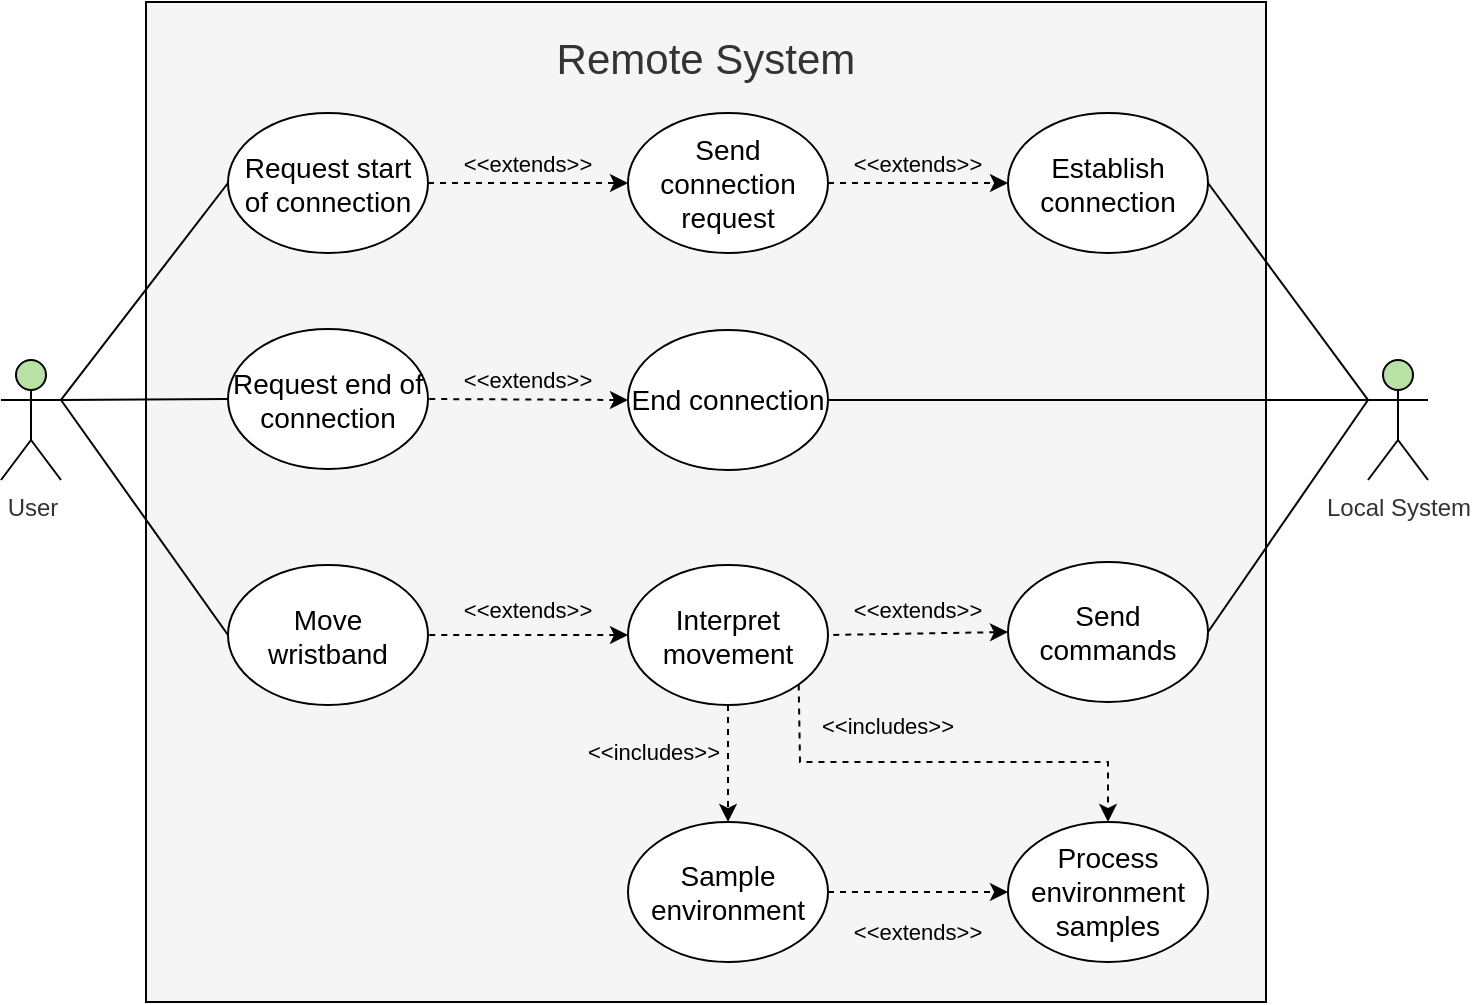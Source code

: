 <mxfile version="12.3.2" type="device" pages="2"><diagram id="yKY5zshY0Kf7v4aiKJ1z" name="Page-1"><mxGraphModel dx="1038" dy="607" grid="1" gridSize="10" guides="1" tooltips="1" connect="1" arrows="1" fold="1" page="1" pageScale="1" pageWidth="827" pageHeight="1169" math="0" shadow="0"><root><mxCell id="0"/><mxCell id="1" parent="0"/><mxCell id="knFcS1qWR88uGdFDMTb9-1" value="Remote System" style="rounded=0;whiteSpace=wrap;html=1;fontSize=21;verticalAlign=top;spacingTop=9;fillColor=#f5f5f5;fontColor=#333333;" parent="1" vertex="1"><mxGeometry x="869" y="290" width="560" height="500" as="geometry"/></mxCell><mxCell id="knFcS1qWR88uGdFDMTb9-5" value="User" style="shape=umlActor;verticalLabelPosition=bottom;verticalAlign=top;html=1;outlineConnect=0;fontColor=#333333;fillColor=#B9E0A5;" parent="1" vertex="1"><mxGeometry x="796.5" y="469" width="30" height="60" as="geometry"/></mxCell><mxCell id="knFcS1qWR88uGdFDMTb9-6" style="rounded=0;orthogonalLoop=1;jettySize=auto;html=1;entryX=0;entryY=0.5;entryDx=0;entryDy=0;dashed=1;endArrow=classic;endFill=1;startArrow=none;startFill=0;" parent="1" source="knFcS1qWR88uGdFDMTb9-7" target="knFcS1qWR88uGdFDMTb9-10" edge="1"><mxGeometry relative="1" as="geometry"/></mxCell><mxCell id="knFcS1qWR88uGdFDMTb9-7" value="Request start of connection" style="ellipse;whiteSpace=wrap;html=1;fontSize=14;" parent="1" vertex="1"><mxGeometry x="910" y="345.5" width="100" height="70" as="geometry"/></mxCell><mxCell id="knFcS1qWR88uGdFDMTb9-9" style="rounded=0;orthogonalLoop=1;jettySize=auto;html=1;entryX=0;entryY=0.5;entryDx=0;entryDy=0;dashed=1;exitX=1;exitY=0.5;exitDx=0;exitDy=0;" parent="1" source="knFcS1qWR88uGdFDMTb9-10" target="knFcS1qWR88uGdFDMTb9-31" edge="1"><mxGeometry relative="1" as="geometry"/></mxCell><mxCell id="knFcS1qWR88uGdFDMTb9-10" value="Send connection request" style="ellipse;whiteSpace=wrap;html=1;fontSize=14;" parent="1" vertex="1"><mxGeometry x="1110" y="345.5" width="100" height="70" as="geometry"/></mxCell><mxCell id="knFcS1qWR88uGdFDMTb9-13" value="Send commands" style="ellipse;whiteSpace=wrap;html=1;fontSize=14;" parent="1" vertex="1"><mxGeometry x="1300" y="570" width="100" height="70" as="geometry"/></mxCell><mxCell id="knFcS1qWR88uGdFDMTb9-14" value="Local System" style="shape=umlActor;verticalLabelPosition=bottom;verticalAlign=top;html=1;outlineConnect=0;fontColor=#333333;fillColor=#B9E0A5;" parent="1" vertex="1"><mxGeometry x="1480" y="469" width="30" height="60" as="geometry"/></mxCell><mxCell id="knFcS1qWR88uGdFDMTb9-15" value="&amp;lt;&amp;lt;extends&amp;gt;&amp;gt;" style="text;html=1;strokeColor=none;fillColor=none;align=center;verticalAlign=middle;whiteSpace=wrap;rounded=0;fontSize=11;rotation=0;" parent="1" vertex="1"><mxGeometry x="1040" y="361" width="40" height="20" as="geometry"/></mxCell><mxCell id="knFcS1qWR88uGdFDMTb9-16" value="Move wristband" style="ellipse;whiteSpace=wrap;html=1;fontSize=14;" parent="1" vertex="1"><mxGeometry x="910" y="571.5" width="100" height="70" as="geometry"/></mxCell><mxCell id="knFcS1qWR88uGdFDMTb9-18" style="edgeStyle=none;rounded=0;orthogonalLoop=1;jettySize=auto;html=1;entryX=0.5;entryY=0;entryDx=0;entryDy=0;dashed=1;startArrow=none;startFill=0;endArrow=classic;endFill=1;exitX=1;exitY=1;exitDx=0;exitDy=0;" parent="1" source="knFcS1qWR88uGdFDMTb9-20" target="knFcS1qWR88uGdFDMTb9-36" edge="1"><mxGeometry relative="1" as="geometry"><mxPoint x="1067.205" y="774.5" as="sourcePoint"/><Array as="points"><mxPoint x="1196" y="670"/><mxPoint x="1350" y="670"/></Array></mxGeometry></mxCell><mxCell id="knFcS1qWR88uGdFDMTb9-19" style="edgeStyle=none;rounded=0;orthogonalLoop=1;jettySize=auto;html=1;exitX=0.5;exitY=1;exitDx=0;exitDy=0;entryX=0.5;entryY=0;entryDx=0;entryDy=0;dashed=1;startArrow=none;startFill=0;endArrow=classic;endFill=1;" parent="1" source="knFcS1qWR88uGdFDMTb9-20" target="knFcS1qWR88uGdFDMTb9-35" edge="1"><mxGeometry relative="1" as="geometry"><mxPoint x="962" y="749.5" as="sourcePoint"/></mxGeometry></mxCell><mxCell id="knFcS1qWR88uGdFDMTb9-20" value="Interpret movement" style="ellipse;whiteSpace=wrap;html=1;fontSize=14;" parent="1" vertex="1"><mxGeometry x="1110" y="571.5" width="100" height="70" as="geometry"/></mxCell><mxCell id="knFcS1qWR88uGdFDMTb9-22" style="edgeStyle=none;rounded=0;orthogonalLoop=1;jettySize=auto;html=1;exitX=0;exitY=0.5;exitDx=0;exitDy=0;startArrow=classic;startFill=1;endArrow=none;endFill=0;dashed=1;entryX=1;entryY=0.5;entryDx=0;entryDy=0;" parent="1" source="knFcS1qWR88uGdFDMTb9-13" target="knFcS1qWR88uGdFDMTb9-20" edge="1"><mxGeometry relative="1" as="geometry"><mxPoint x="1104.645" y="604.249" as="sourcePoint"/><mxPoint x="1130" y="744.5" as="targetPoint"/></mxGeometry></mxCell><mxCell id="knFcS1qWR88uGdFDMTb9-24" style="edgeStyle=none;rounded=0;orthogonalLoop=1;jettySize=auto;html=1;exitX=0;exitY=0.5;exitDx=0;exitDy=0;dashed=1;startArrow=classic;startFill=1;endArrow=none;endFill=0;entryX=1;entryY=0.5;entryDx=0;entryDy=0;" parent="1" source="knFcS1qWR88uGdFDMTb9-20" target="knFcS1qWR88uGdFDMTb9-16" edge="1"><mxGeometry relative="1" as="geometry"><mxPoint x="1008.645" y="671.251" as="sourcePoint"/><mxPoint x="1010" y="601.5" as="targetPoint"/></mxGeometry></mxCell><mxCell id="knFcS1qWR88uGdFDMTb9-25" value="Request end of connection" style="ellipse;whiteSpace=wrap;html=1;fontSize=14;" parent="1" vertex="1"><mxGeometry x="910" y="453.5" width="100" height="70" as="geometry"/></mxCell><mxCell id="knFcS1qWR88uGdFDMTb9-28" value="End connection" style="ellipse;whiteSpace=wrap;html=1;fontSize=14;" parent="1" vertex="1"><mxGeometry x="1110" y="454" width="100" height="70" as="geometry"/></mxCell><mxCell id="knFcS1qWR88uGdFDMTb9-30" style="edgeStyle=none;rounded=0;orthogonalLoop=1;jettySize=auto;html=1;exitX=0;exitY=0.5;exitDx=0;exitDy=0;entryX=1;entryY=0.5;entryDx=0;entryDy=0;startArrow=classic;startFill=1;endArrow=none;endFill=0;dashed=1;" parent="1" source="knFcS1qWR88uGdFDMTb9-28" target="knFcS1qWR88uGdFDMTb9-25" edge="1"><mxGeometry relative="1" as="geometry"><mxPoint x="1073.1" y="576.81" as="sourcePoint"/><mxPoint x="1051.6" y="558.74" as="targetPoint"/></mxGeometry></mxCell><mxCell id="knFcS1qWR88uGdFDMTb9-31" value="Establish connection" style="ellipse;whiteSpace=wrap;html=1;fontSize=14;" parent="1" vertex="1"><mxGeometry x="1300" y="345.5" width="100" height="70" as="geometry"/></mxCell><mxCell id="knFcS1qWR88uGdFDMTb9-32" value="&amp;lt;&amp;lt;extends&amp;gt;&amp;gt;" style="text;html=1;strokeColor=none;fillColor=none;align=center;verticalAlign=middle;whiteSpace=wrap;rounded=0;fontSize=11;rotation=0;" parent="1" vertex="1"><mxGeometry x="1235" y="360.5" width="40" height="20" as="geometry"/></mxCell><mxCell id="knFcS1qWR88uGdFDMTb9-34" style="edgeStyle=none;rounded=0;orthogonalLoop=1;jettySize=auto;html=1;exitX=1;exitY=0.5;exitDx=0;exitDy=0;entryX=0;entryY=0.5;entryDx=0;entryDy=0;dashed=1;startArrow=none;startFill=0;endArrow=classic;endFill=1;" parent="1" source="knFcS1qWR88uGdFDMTb9-35" target="knFcS1qWR88uGdFDMTb9-36" edge="1"><mxGeometry relative="1" as="geometry"><mxPoint x="1028.478" y="835.84" as="sourcePoint"/></mxGeometry></mxCell><mxCell id="knFcS1qWR88uGdFDMTb9-35" value="Sample environment" style="ellipse;whiteSpace=wrap;html=1;fontSize=14;" parent="1" vertex="1"><mxGeometry x="1110" y="700" width="100" height="70" as="geometry"/></mxCell><mxCell id="knFcS1qWR88uGdFDMTb9-36" value="Process environment samples" style="ellipse;whiteSpace=wrap;html=1;fontSize=14;" parent="1" vertex="1"><mxGeometry x="1300" y="700" width="100" height="70" as="geometry"/></mxCell><mxCell id="knFcS1qWR88uGdFDMTb9-43" value="&amp;lt;&amp;lt;extends&amp;gt;&amp;gt;" style="text;html=1;strokeColor=none;fillColor=none;align=center;verticalAlign=middle;whiteSpace=wrap;rounded=0;fontSize=11;rotation=0;" parent="1" vertex="1"><mxGeometry x="1040" y="469" width="40" height="20" as="geometry"/></mxCell><mxCell id="knFcS1qWR88uGdFDMTb9-46" value="&amp;lt;&amp;lt;includes&amp;gt;&amp;gt;" style="text;html=1;strokeColor=none;fillColor=none;align=center;verticalAlign=middle;whiteSpace=wrap;rounded=0;fontSize=11;rotation=0;" parent="1" vertex="1"><mxGeometry x="1213" y="641.5" width="54" height="20" as="geometry"/></mxCell><mxCell id="knFcS1qWR88uGdFDMTb9-47" value="&amp;lt;&amp;lt;includes&amp;gt;&amp;gt;" style="text;html=1;strokeColor=none;fillColor=none;align=center;verticalAlign=middle;whiteSpace=wrap;rounded=0;fontSize=11;rotation=0;" parent="1" vertex="1"><mxGeometry x="1096" y="655" width="54" height="20" as="geometry"/></mxCell><mxCell id="knFcS1qWR88uGdFDMTb9-48" value="&amp;lt;&amp;lt;extends&amp;gt;&amp;gt;" style="text;html=1;strokeColor=none;fillColor=none;align=center;verticalAlign=middle;whiteSpace=wrap;rounded=0;fontSize=11;rotation=0;" parent="1" vertex="1"><mxGeometry x="1228" y="745" width="54" height="20" as="geometry"/></mxCell><mxCell id="knFcS1qWR88uGdFDMTb9-49" value="&amp;lt;&amp;lt;extends&amp;gt;&amp;gt;" style="text;html=1;strokeColor=none;fillColor=none;align=center;verticalAlign=middle;whiteSpace=wrap;rounded=0;fontSize=11;rotation=0;" parent="1" vertex="1"><mxGeometry x="1228" y="583.5" width="54" height="20" as="geometry"/></mxCell><mxCell id="knFcS1qWR88uGdFDMTb9-50" value="&amp;lt;&amp;lt;extends&amp;gt;&amp;gt;" style="text;html=1;strokeColor=none;fillColor=none;align=center;verticalAlign=middle;whiteSpace=wrap;rounded=0;fontSize=11;rotation=0;" parent="1" vertex="1"><mxGeometry x="1033" y="583.5" width="54" height="20" as="geometry"/></mxCell><mxCell id="knFcS1qWR88uGdFDMTb9-51" style="edgeStyle=none;rounded=0;orthogonalLoop=1;jettySize=auto;html=1;exitX=0;exitY=0.5;exitDx=0;exitDy=0;entryX=1;entryY=0.333;entryDx=0;entryDy=0;entryPerimeter=0;startArrow=none;startFill=0;endArrow=none;endFill=0;" parent="1" source="knFcS1qWR88uGdFDMTb9-7" target="knFcS1qWR88uGdFDMTb9-5" edge="1"><mxGeometry relative="1" as="geometry"><mxPoint x="590.0" y="481" as="sourcePoint"/><mxPoint x="730" y="600.0" as="targetPoint"/><Array as="points"/></mxGeometry></mxCell><mxCell id="knFcS1qWR88uGdFDMTb9-52" style="edgeStyle=none;rounded=0;orthogonalLoop=1;jettySize=auto;html=1;exitX=0;exitY=0.5;exitDx=0;exitDy=0;entryX=1;entryY=0.333;entryDx=0;entryDy=0;entryPerimeter=0;startArrow=none;startFill=0;endArrow=none;endFill=0;" parent="1" source="knFcS1qWR88uGdFDMTb9-25" target="knFcS1qWR88uGdFDMTb9-5" edge="1"><mxGeometry relative="1" as="geometry"><mxPoint x="920" y="390.5" as="sourcePoint"/><mxPoint x="836.5" y="476" as="targetPoint"/><Array as="points"/></mxGeometry></mxCell><mxCell id="knFcS1qWR88uGdFDMTb9-53" style="edgeStyle=none;rounded=0;orthogonalLoop=1;jettySize=auto;html=1;exitX=0;exitY=0.5;exitDx=0;exitDy=0;entryX=1;entryY=0.333;entryDx=0;entryDy=0;entryPerimeter=0;startArrow=none;startFill=0;endArrow=none;endFill=0;" parent="1" source="knFcS1qWR88uGdFDMTb9-16" target="knFcS1qWR88uGdFDMTb9-5" edge="1"><mxGeometry relative="1" as="geometry"><mxPoint x="920" y="498.5" as="sourcePoint"/><mxPoint x="836.5" y="476" as="targetPoint"/><Array as="points"/></mxGeometry></mxCell><mxCell id="knFcS1qWR88uGdFDMTb9-54" style="edgeStyle=none;rounded=0;orthogonalLoop=1;jettySize=auto;html=1;exitX=1;exitY=0.5;exitDx=0;exitDy=0;entryX=0;entryY=0.333;entryDx=0;entryDy=0;entryPerimeter=0;startArrow=none;startFill=0;endArrow=none;endFill=0;" parent="1" source="knFcS1qWR88uGdFDMTb9-31" target="knFcS1qWR88uGdFDMTb9-14" edge="1"><mxGeometry relative="1" as="geometry"><mxPoint x="1290.0" y="471.0" as="sourcePoint"/><mxPoint x="1430" y="476.0" as="targetPoint"/></mxGeometry></mxCell><mxCell id="knFcS1qWR88uGdFDMTb9-55" style="edgeStyle=none;rounded=0;orthogonalLoop=1;jettySize=auto;html=1;entryX=0;entryY=0.333;entryDx=0;entryDy=0;entryPerimeter=0;startArrow=none;startFill=0;endArrow=none;endFill=0;exitX=1;exitY=0.5;exitDx=0;exitDy=0;" parent="1" source="knFcS1qWR88uGdFDMTb9-28" target="knFcS1qWR88uGdFDMTb9-14" edge="1"><mxGeometry relative="1" as="geometry"><mxPoint x="1340.0" y="419" as="sourcePoint"/><mxPoint x="1410" y="504.5" as="targetPoint"/></mxGeometry></mxCell><mxCell id="knFcS1qWR88uGdFDMTb9-56" style="edgeStyle=none;rounded=0;orthogonalLoop=1;jettySize=auto;html=1;entryX=0;entryY=0.333;entryDx=0;entryDy=0;entryPerimeter=0;startArrow=none;startFill=0;endArrow=none;endFill=0;exitX=1;exitY=0.5;exitDx=0;exitDy=0;" parent="1" source="knFcS1qWR88uGdFDMTb9-13" target="knFcS1qWR88uGdFDMTb9-14" edge="1"><mxGeometry relative="1" as="geometry"><mxPoint x="1180" y="546.5" as="sourcePoint"/><mxPoint x="1440" y="523.5" as="targetPoint"/></mxGeometry></mxCell></root></mxGraphModel></diagram><diagram id="2hAjLKkts1F6Um4wtvYh" name="Page-2"><mxGraphModel dx="1038" dy="607" grid="1" gridSize="10" guides="1" tooltips="1" connect="1" arrows="1" fold="1" page="1" pageScale="1" pageWidth="827" pageHeight="1169" math="0" shadow="0"><root><mxCell id="trLZM202dvQ7IWEVDHkI-0"/><mxCell id="trLZM202dvQ7IWEVDHkI-1" parent="trLZM202dvQ7IWEVDHkI-0"/><mxCell id="0TfsYWQNCK54ip7WrAz_-0" value="Remote System" style="rounded=0;whiteSpace=wrap;html=1;fontSize=21;verticalAlign=top;spacingTop=9;fillColor=#f5f5f5;fontColor=#333333;" vertex="1" parent="trLZM202dvQ7IWEVDHkI-1"><mxGeometry x="239" y="240" width="381" height="620" as="geometry"/></mxCell><mxCell id="0TfsYWQNCK54ip7WrAz_-1" style="rounded=0;orthogonalLoop=1;jettySize=auto;html=1;exitX=1;exitY=0.333;exitDx=0;exitDy=0;exitPerimeter=0;fontSize=14;endArrow=none;endFill=0;entryX=0;entryY=1;entryDx=0;entryDy=0;" edge="1" parent="trLZM202dvQ7IWEVDHkI-1" source="0TfsYWQNCK54ip7WrAz_-4" target="0TfsYWQNCK54ip7WrAz_-6"><mxGeometry relative="1" as="geometry"><mxPoint x="210" y="330" as="targetPoint"/></mxGeometry></mxCell><mxCell id="0TfsYWQNCK54ip7WrAz_-2" style="edgeStyle=none;rounded=0;orthogonalLoop=1;jettySize=auto;html=1;exitX=1;exitY=0.333;exitDx=0;exitDy=0;exitPerimeter=0;entryX=0;entryY=0;entryDx=0;entryDy=0;startArrow=none;startFill=0;endArrow=none;endFill=0;" edge="1" parent="trLZM202dvQ7IWEVDHkI-1" source="0TfsYWQNCK54ip7WrAz_-4" target="0TfsYWQNCK54ip7WrAz_-15"><mxGeometry relative="1" as="geometry"/></mxCell><mxCell id="0TfsYWQNCK54ip7WrAz_-3" style="edgeStyle=none;rounded=0;orthogonalLoop=1;jettySize=auto;html=1;exitX=1;exitY=0.333;exitDx=0;exitDy=0;exitPerimeter=0;entryX=0;entryY=0.5;entryDx=0;entryDy=0;startArrow=none;startFill=0;endArrow=none;endFill=0;" edge="1" parent="trLZM202dvQ7IWEVDHkI-1" source="0TfsYWQNCK54ip7WrAz_-4" target="0TfsYWQNCK54ip7WrAz_-24"><mxGeometry relative="1" as="geometry"/></mxCell><mxCell id="0TfsYWQNCK54ip7WrAz_-4" value="User" style="shape=umlActor;verticalLabelPosition=bottom;verticalAlign=top;html=1;outlineConnect=0;fontColor=#333333;fillColor=#B9E0A5;" vertex="1" parent="trLZM202dvQ7IWEVDHkI-1"><mxGeometry x="180" y="425" width="30" height="60" as="geometry"/></mxCell><mxCell id="0TfsYWQNCK54ip7WrAz_-5" style="rounded=0;orthogonalLoop=1;jettySize=auto;html=1;entryX=0;entryY=0.5;entryDx=0;entryDy=0;dashed=1;endArrow=classic;endFill=1;startArrow=none;startFill=0;" edge="1" parent="trLZM202dvQ7IWEVDHkI-1" source="0TfsYWQNCK54ip7WrAz_-6" target="0TfsYWQNCK54ip7WrAz_-9"><mxGeometry relative="1" as="geometry"/></mxCell><mxCell id="0TfsYWQNCK54ip7WrAz_-6" value="Request start of connection" style="ellipse;whiteSpace=wrap;html=1;fontSize=14;" vertex="1" parent="trLZM202dvQ7IWEVDHkI-1"><mxGeometry x="280" y="311" width="100" height="70" as="geometry"/></mxCell><mxCell id="0TfsYWQNCK54ip7WrAz_-7" style="edgeStyle=none;rounded=0;orthogonalLoop=1;jettySize=auto;html=1;exitX=1;exitY=0.5;exitDx=0;exitDy=0;entryX=0;entryY=0.333;entryDx=0;entryDy=0;entryPerimeter=0;startArrow=none;startFill=0;endArrow=none;endFill=0;" edge="1" parent="trLZM202dvQ7IWEVDHkI-1" source="0TfsYWQNCK54ip7WrAz_-30" target="0TfsYWQNCK54ip7WrAz_-13"><mxGeometry relative="1" as="geometry"/></mxCell><mxCell id="0TfsYWQNCK54ip7WrAz_-8" style="rounded=0;orthogonalLoop=1;jettySize=auto;html=1;entryX=0.5;entryY=0;entryDx=0;entryDy=0;dashed=1;" edge="1" parent="trLZM202dvQ7IWEVDHkI-1" source="0TfsYWQNCK54ip7WrAz_-31" target="0TfsYWQNCK54ip7WrAz_-30"><mxGeometry relative="1" as="geometry"/></mxCell><mxCell id="0TfsYWQNCK54ip7WrAz_-9" value="Send connection request" style="ellipse;whiteSpace=wrap;html=1;fontSize=14;" vertex="1" parent="trLZM202dvQ7IWEVDHkI-1"><mxGeometry x="480" y="311" width="100" height="70" as="geometry"/></mxCell><mxCell id="0TfsYWQNCK54ip7WrAz_-10" style="edgeStyle=none;rounded=0;orthogonalLoop=1;jettySize=auto;html=1;exitX=1;exitY=0.5;exitDx=0;exitDy=0;entryX=0;entryY=0.333;entryDx=0;entryDy=0;entryPerimeter=0;endArrow=none;endFill=0;" edge="1" parent="trLZM202dvQ7IWEVDHkI-1" source="0TfsYWQNCK54ip7WrAz_-12" target="0TfsYWQNCK54ip7WrAz_-13"><mxGeometry relative="1" as="geometry"/></mxCell><mxCell id="0TfsYWQNCK54ip7WrAz_-11" style="edgeStyle=none;rounded=0;orthogonalLoop=1;jettySize=auto;html=1;exitX=0;exitY=0;exitDx=0;exitDy=0;entryX=0.95;entryY=0.751;entryDx=0;entryDy=0;startArrow=none;startFill=0;endArrow=none;endFill=0;dashed=1;entryPerimeter=0;" edge="1" parent="trLZM202dvQ7IWEVDHkI-1" source="0TfsYWQNCK54ip7WrAz_-20" target="0TfsYWQNCK54ip7WrAz_-19"><mxGeometry relative="1" as="geometry"/></mxCell><mxCell id="0TfsYWQNCK54ip7WrAz_-12" value="Send commands" style="ellipse;whiteSpace=wrap;html=1;fontSize=14;" vertex="1" parent="trLZM202dvQ7IWEVDHkI-1"><mxGeometry x="510" y="720" width="100" height="70" as="geometry"/></mxCell><mxCell id="0TfsYWQNCK54ip7WrAz_-13" value="Local System" style="shape=umlActor;verticalLabelPosition=bottom;verticalAlign=top;html=1;outlineConnect=0;fontColor=#333333;fillColor=#B9E0A5;" vertex="1" parent="trLZM202dvQ7IWEVDHkI-1"><mxGeometry x="720" y="570" width="30" height="60" as="geometry"/></mxCell><mxCell id="0TfsYWQNCK54ip7WrAz_-14" value="&amp;lt;&amp;lt;extends&amp;gt;&amp;gt;" style="text;html=1;strokeColor=none;fillColor=none;align=center;verticalAlign=middle;whiteSpace=wrap;rounded=0;fontSize=10;rotation=0;" vertex="1" parent="trLZM202dvQ7IWEVDHkI-1"><mxGeometry x="410.5" y="326" width="40" height="20" as="geometry"/></mxCell><mxCell id="0TfsYWQNCK54ip7WrAz_-15" value="Move wristband" style="ellipse;whiteSpace=wrap;html=1;fontSize=14;" vertex="1" parent="trLZM202dvQ7IWEVDHkI-1"><mxGeometry x="250" y="535" width="100" height="70" as="geometry"/></mxCell><mxCell id="0TfsYWQNCK54ip7WrAz_-16" style="edgeStyle=none;rounded=0;orthogonalLoop=1;jettySize=auto;html=1;exitX=0.25;exitY=0;exitDx=0;exitDy=0;entryX=0.823;entryY=0.895;entryDx=0;entryDy=0;entryPerimeter=0;dashed=1;startArrow=none;startFill=0;endArrow=none;endFill=0;" edge="1" parent="trLZM202dvQ7IWEVDHkI-1" source="0TfsYWQNCK54ip7WrAz_-22" target="0TfsYWQNCK54ip7WrAz_-15"><mxGeometry relative="1" as="geometry"/></mxCell><mxCell id="0TfsYWQNCK54ip7WrAz_-17" style="edgeStyle=none;rounded=0;orthogonalLoop=1;jettySize=auto;html=1;entryX=0.5;entryY=0;entryDx=0;entryDy=0;dashed=1;startArrow=none;startFill=0;endArrow=classic;endFill=1;" edge="1" parent="trLZM202dvQ7IWEVDHkI-1" source="0TfsYWQNCK54ip7WrAz_-36" target="0TfsYWQNCK54ip7WrAz_-35"><mxGeometry relative="1" as="geometry"/></mxCell><mxCell id="0TfsYWQNCK54ip7WrAz_-18" style="edgeStyle=none;rounded=0;orthogonalLoop=1;jettySize=auto;html=1;exitX=0;exitY=1;exitDx=0;exitDy=0;entryX=0.631;entryY=0.024;entryDx=0;entryDy=0;entryPerimeter=0;dashed=1;startArrow=none;startFill=0;endArrow=classic;endFill=1;" edge="1" parent="trLZM202dvQ7IWEVDHkI-1" source="0TfsYWQNCK54ip7WrAz_-40" target="0TfsYWQNCK54ip7WrAz_-34"><mxGeometry relative="1" as="geometry"/></mxCell><mxCell id="0TfsYWQNCK54ip7WrAz_-19" value="Interpret movement" style="ellipse;whiteSpace=wrap;html=1;fontSize=14;" vertex="1" parent="trLZM202dvQ7IWEVDHkI-1"><mxGeometry x="364" y="630" width="100" height="70" as="geometry"/></mxCell><mxCell id="0TfsYWQNCK54ip7WrAz_-20" value="&amp;lt;&amp;lt;extends&amp;gt;&amp;gt;" style="text;html=1;strokeColor=none;fillColor=none;align=center;verticalAlign=middle;whiteSpace=wrap;rounded=0;fontSize=10;rotation=0;" vertex="1" parent="trLZM202dvQ7IWEVDHkI-1"><mxGeometry x="470" y="690" width="40" height="20" as="geometry"/></mxCell><mxCell id="0TfsYWQNCK54ip7WrAz_-21" style="edgeStyle=none;rounded=0;orthogonalLoop=1;jettySize=auto;html=1;exitX=0;exitY=0;exitDx=0;exitDy=0;startArrow=classic;startFill=1;endArrow=none;endFill=0;dashed=1;entryX=0.75;entryY=1;entryDx=0;entryDy=0;" edge="1" parent="trLZM202dvQ7IWEVDHkI-1" source="0TfsYWQNCK54ip7WrAz_-12" target="0TfsYWQNCK54ip7WrAz_-20"><mxGeometry relative="1" as="geometry"><mxPoint x="474.645" y="569.749" as="sourcePoint"/><mxPoint x="470" y="735" as="targetPoint"/></mxGeometry></mxCell><mxCell id="0TfsYWQNCK54ip7WrAz_-22" value="&amp;lt;&amp;lt;extends&amp;gt;&amp;gt;" style="text;html=1;strokeColor=none;fillColor=none;align=center;verticalAlign=middle;whiteSpace=wrap;rounded=0;fontSize=10;rotation=0;" vertex="1" parent="trLZM202dvQ7IWEVDHkI-1"><mxGeometry x="330" y="610" width="40" height="20" as="geometry"/></mxCell><mxCell id="0TfsYWQNCK54ip7WrAz_-23" style="edgeStyle=none;rounded=0;orthogonalLoop=1;jettySize=auto;html=1;exitX=0.094;exitY=0.218;exitDx=0;exitDy=0;entryX=0.75;entryY=1;entryDx=0;entryDy=0;dashed=1;startArrow=classic;startFill=1;endArrow=none;endFill=0;exitPerimeter=0;" edge="1" parent="trLZM202dvQ7IWEVDHkI-1" source="0TfsYWQNCK54ip7WrAz_-19" target="0TfsYWQNCK54ip7WrAz_-22"><mxGeometry relative="1" as="geometry"><mxPoint x="378.645" y="640.251" as="sourcePoint"/><mxPoint x="360" y="620" as="targetPoint"/></mxGeometry></mxCell><mxCell id="0TfsYWQNCK54ip7WrAz_-24" value="Request end of connection" style="ellipse;whiteSpace=wrap;html=1;fontSize=14;" vertex="1" parent="trLZM202dvQ7IWEVDHkI-1"><mxGeometry x="280" y="419" width="100" height="70" as="geometry"/></mxCell><mxCell id="0TfsYWQNCK54ip7WrAz_-25" style="edgeStyle=none;rounded=0;orthogonalLoop=1;jettySize=auto;html=1;exitX=0;exitY=0;exitDx=0;exitDy=0;entryX=1;entryY=1;entryDx=0;entryDy=0;startArrow=none;startFill=0;endArrow=none;endFill=0;dashed=1;" edge="1" parent="trLZM202dvQ7IWEVDHkI-1" source="0TfsYWQNCK54ip7WrAz_-28" target="0TfsYWQNCK54ip7WrAz_-24"><mxGeometry relative="1" as="geometry"/></mxCell><mxCell id="0TfsYWQNCK54ip7WrAz_-26" style="edgeStyle=none;rounded=0;orthogonalLoop=1;jettySize=auto;html=1;exitX=1;exitY=0.5;exitDx=0;exitDy=0;entryX=0;entryY=0.333;entryDx=0;entryDy=0;entryPerimeter=0;startArrow=none;startFill=0;endArrow=none;endFill=0;" edge="1" parent="trLZM202dvQ7IWEVDHkI-1" source="0TfsYWQNCK54ip7WrAz_-27" target="0TfsYWQNCK54ip7WrAz_-13"><mxGeometry relative="1" as="geometry"/></mxCell><mxCell id="0TfsYWQNCK54ip7WrAz_-27" value="End connection" style="ellipse;whiteSpace=wrap;html=1;fontSize=14;" vertex="1" parent="trLZM202dvQ7IWEVDHkI-1"><mxGeometry x="480" y="550" width="100" height="70" as="geometry"/></mxCell><mxCell id="0TfsYWQNCK54ip7WrAz_-28" value="&amp;lt;&amp;lt;extends&amp;gt;&amp;gt;" style="text;html=1;strokeColor=none;fillColor=none;align=center;verticalAlign=middle;whiteSpace=wrap;rounded=0;fontSize=10;rotation=0;" vertex="1" parent="trLZM202dvQ7IWEVDHkI-1"><mxGeometry x="396" y="505" width="40" height="20" as="geometry"/></mxCell><mxCell id="0TfsYWQNCK54ip7WrAz_-29" style="edgeStyle=none;rounded=0;orthogonalLoop=1;jettySize=auto;html=1;exitX=0.031;exitY=0.302;exitDx=0;exitDy=0;entryX=0.64;entryY=0.962;entryDx=0;entryDy=0;startArrow=classic;startFill=1;endArrow=none;endFill=0;dashed=1;exitPerimeter=0;entryPerimeter=0;" edge="1" parent="trLZM202dvQ7IWEVDHkI-1" source="0TfsYWQNCK54ip7WrAz_-27" target="0TfsYWQNCK54ip7WrAz_-28"><mxGeometry relative="1" as="geometry"><mxPoint x="443.1" y="542.31" as="sourcePoint"/><mxPoint x="399.496" y="474.65" as="targetPoint"/></mxGeometry></mxCell><mxCell id="0TfsYWQNCK54ip7WrAz_-30" value="Establish connection" style="ellipse;whiteSpace=wrap;html=1;fontSize=14;" vertex="1" parent="trLZM202dvQ7IWEVDHkI-1"><mxGeometry x="480" y="436" width="100" height="70" as="geometry"/></mxCell><mxCell id="0TfsYWQNCK54ip7WrAz_-31" value="&amp;lt;&amp;lt;extends&amp;gt;&amp;gt;" style="text;html=1;strokeColor=none;fillColor=none;align=center;verticalAlign=middle;whiteSpace=wrap;rounded=0;fontSize=10;rotation=0;" vertex="1" parent="trLZM202dvQ7IWEVDHkI-1"><mxGeometry x="510" y="399" width="40" height="20" as="geometry"/></mxCell><mxCell id="0TfsYWQNCK54ip7WrAz_-32" style="rounded=0;orthogonalLoop=1;jettySize=auto;html=1;entryX=0.5;entryY=0;entryDx=0;entryDy=0;dashed=1;endArrow=none;endFill=0;" edge="1" parent="trLZM202dvQ7IWEVDHkI-1" source="0TfsYWQNCK54ip7WrAz_-9" target="0TfsYWQNCK54ip7WrAz_-31"><mxGeometry relative="1" as="geometry"><mxPoint x="541.926" y="379.99" as="sourcePoint"/><mxPoint x="570" y="460" as="targetPoint"/></mxGeometry></mxCell><mxCell id="0TfsYWQNCK54ip7WrAz_-33" style="edgeStyle=none;rounded=0;orthogonalLoop=1;jettySize=auto;html=1;exitX=0.907;exitY=1.067;exitDx=0;exitDy=0;entryX=0;entryY=0.5;entryDx=0;entryDy=0;dashed=1;startArrow=none;startFill=0;endArrow=classic;endFill=1;exitPerimeter=0;" edge="1" parent="trLZM202dvQ7IWEVDHkI-1" source="0TfsYWQNCK54ip7WrAz_-38" target="0TfsYWQNCK54ip7WrAz_-35"><mxGeometry relative="1" as="geometry"/></mxCell><mxCell id="0TfsYWQNCK54ip7WrAz_-34" value="Sample environment" style="ellipse;whiteSpace=wrap;html=1;fontSize=14;" vertex="1" parent="trLZM202dvQ7IWEVDHkI-1"><mxGeometry x="260" y="720" width="100" height="70" as="geometry"/></mxCell><mxCell id="0TfsYWQNCK54ip7WrAz_-35" value="Process environment samples" style="ellipse;whiteSpace=wrap;html=1;fontSize=14;" vertex="1" parent="trLZM202dvQ7IWEVDHkI-1"><mxGeometry x="410" y="774" width="100" height="70" as="geometry"/></mxCell><mxCell id="0TfsYWQNCK54ip7WrAz_-36" value="&amp;lt;&amp;lt;includes&amp;gt;&amp;gt;" style="text;html=1;strokeColor=none;fillColor=none;align=center;verticalAlign=middle;whiteSpace=wrap;rounded=0;fontSize=10;rotation=0;" vertex="1" parent="trLZM202dvQ7IWEVDHkI-1"><mxGeometry x="403.5" y="720" width="54" height="20" as="geometry"/></mxCell><mxCell id="0TfsYWQNCK54ip7WrAz_-37" style="edgeStyle=none;rounded=0;orthogonalLoop=1;jettySize=auto;html=1;exitX=0.5;exitY=1;exitDx=0;exitDy=0;entryX=0.421;entryY=0.044;entryDx=0;entryDy=0;dashed=1;startArrow=none;startFill=0;endArrow=none;endFill=0;entryPerimeter=0;" edge="1" parent="trLZM202dvQ7IWEVDHkI-1" source="0TfsYWQNCK54ip7WrAz_-19" target="0TfsYWQNCK54ip7WrAz_-36"><mxGeometry relative="1" as="geometry"><mxPoint x="414" y="700" as="sourcePoint"/><mxPoint x="430.5" y="760" as="targetPoint"/></mxGeometry></mxCell><mxCell id="0TfsYWQNCK54ip7WrAz_-38" value="&amp;lt;&amp;lt;extends&amp;gt;&amp;gt;" style="text;html=1;strokeColor=none;fillColor=none;align=center;verticalAlign=middle;whiteSpace=wrap;rounded=0;fontSize=10;rotation=0;" vertex="1" parent="trLZM202dvQ7IWEVDHkI-1"><mxGeometry x="349.5" y="780" width="54" height="20" as="geometry"/></mxCell><mxCell id="0TfsYWQNCK54ip7WrAz_-39" style="edgeStyle=none;rounded=0;orthogonalLoop=1;jettySize=auto;html=1;entryX=0.006;entryY=0.106;entryDx=0;entryDy=0;dashed=1;startArrow=none;startFill=0;endArrow=none;endFill=0;entryPerimeter=0;" edge="1" parent="trLZM202dvQ7IWEVDHkI-1" target="0TfsYWQNCK54ip7WrAz_-38"><mxGeometry relative="1" as="geometry"><mxPoint x="345" y="780.0" as="sourcePoint"/><mxPoint x="389.5" y="805" as="targetPoint"/></mxGeometry></mxCell><mxCell id="0TfsYWQNCK54ip7WrAz_-40" value="&amp;lt;&amp;lt;includes&amp;gt;&amp;gt;" style="text;html=1;strokeColor=none;fillColor=none;align=center;verticalAlign=middle;whiteSpace=wrap;rounded=0;fontSize=10;rotation=0;" vertex="1" parent="trLZM202dvQ7IWEVDHkI-1"><mxGeometry x="332" y="695" width="54" height="20" as="geometry"/></mxCell><mxCell id="0TfsYWQNCK54ip7WrAz_-41" style="edgeStyle=none;rounded=0;orthogonalLoop=1;jettySize=auto;html=1;exitX=0;exitY=1;exitDx=0;exitDy=0;entryX=0.704;entryY=0.01;entryDx=0;entryDy=0;entryPerimeter=0;dashed=1;startArrow=none;startFill=0;endArrow=none;endFill=0;" edge="1" parent="trLZM202dvQ7IWEVDHkI-1" source="0TfsYWQNCK54ip7WrAz_-19" target="0TfsYWQNCK54ip7WrAz_-40"><mxGeometry relative="1" as="geometry"><mxPoint x="378.504" y="689.65" as="sourcePoint"/><mxPoint x="339.7" y="726.02" as="targetPoint"/></mxGeometry></mxCell></root></mxGraphModel></diagram></mxfile>